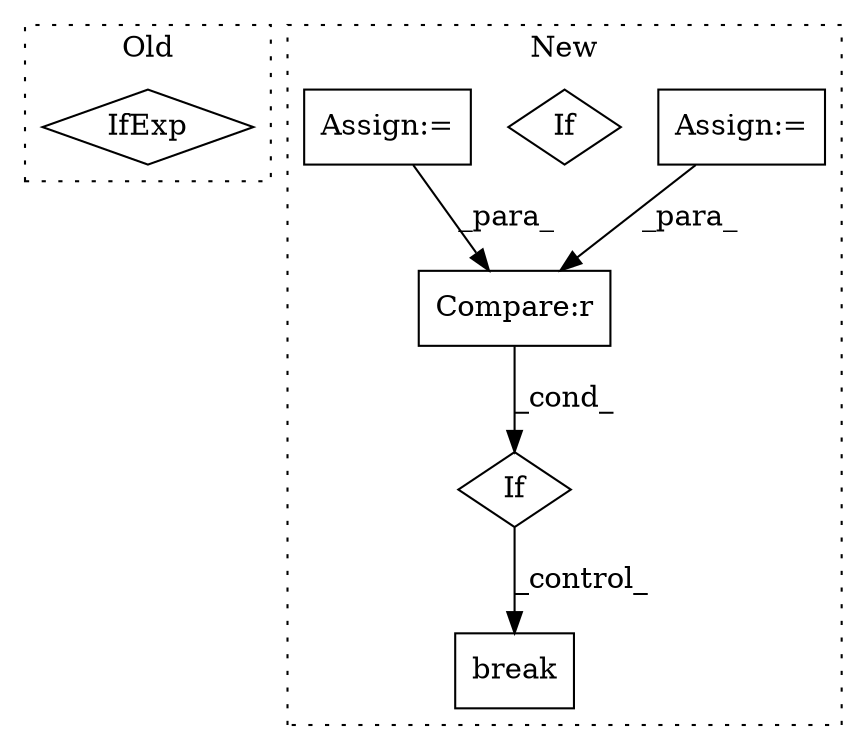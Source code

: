 digraph G {
subgraph cluster0 {
1 [label="IfExp" a="51" s="13810,13840" l="4,6" shape="diamond"];
label = "Old";
style="dotted";
}
subgraph cluster1 {
2 [label="break" a="94" s="13166" l="5" shape="box"];
3 [label="If" a="96" s="12866" l="3" shape="diamond"];
4 [label="Compare:r" a="40" s="12869" l="22" shape="box"];
5 [label="Assign:=" a="68" s="12548" l="3" shape="box"];
6 [label="If" a="96" s="12623" l="3" shape="diamond"];
7 [label="Assign:=" a="68" s="12711" l="3" shape="box"];
label = "New";
style="dotted";
}
3 -> 2 [label="_control_"];
4 -> 3 [label="_cond_"];
5 -> 4 [label="_para_"];
7 -> 4 [label="_para_"];
}